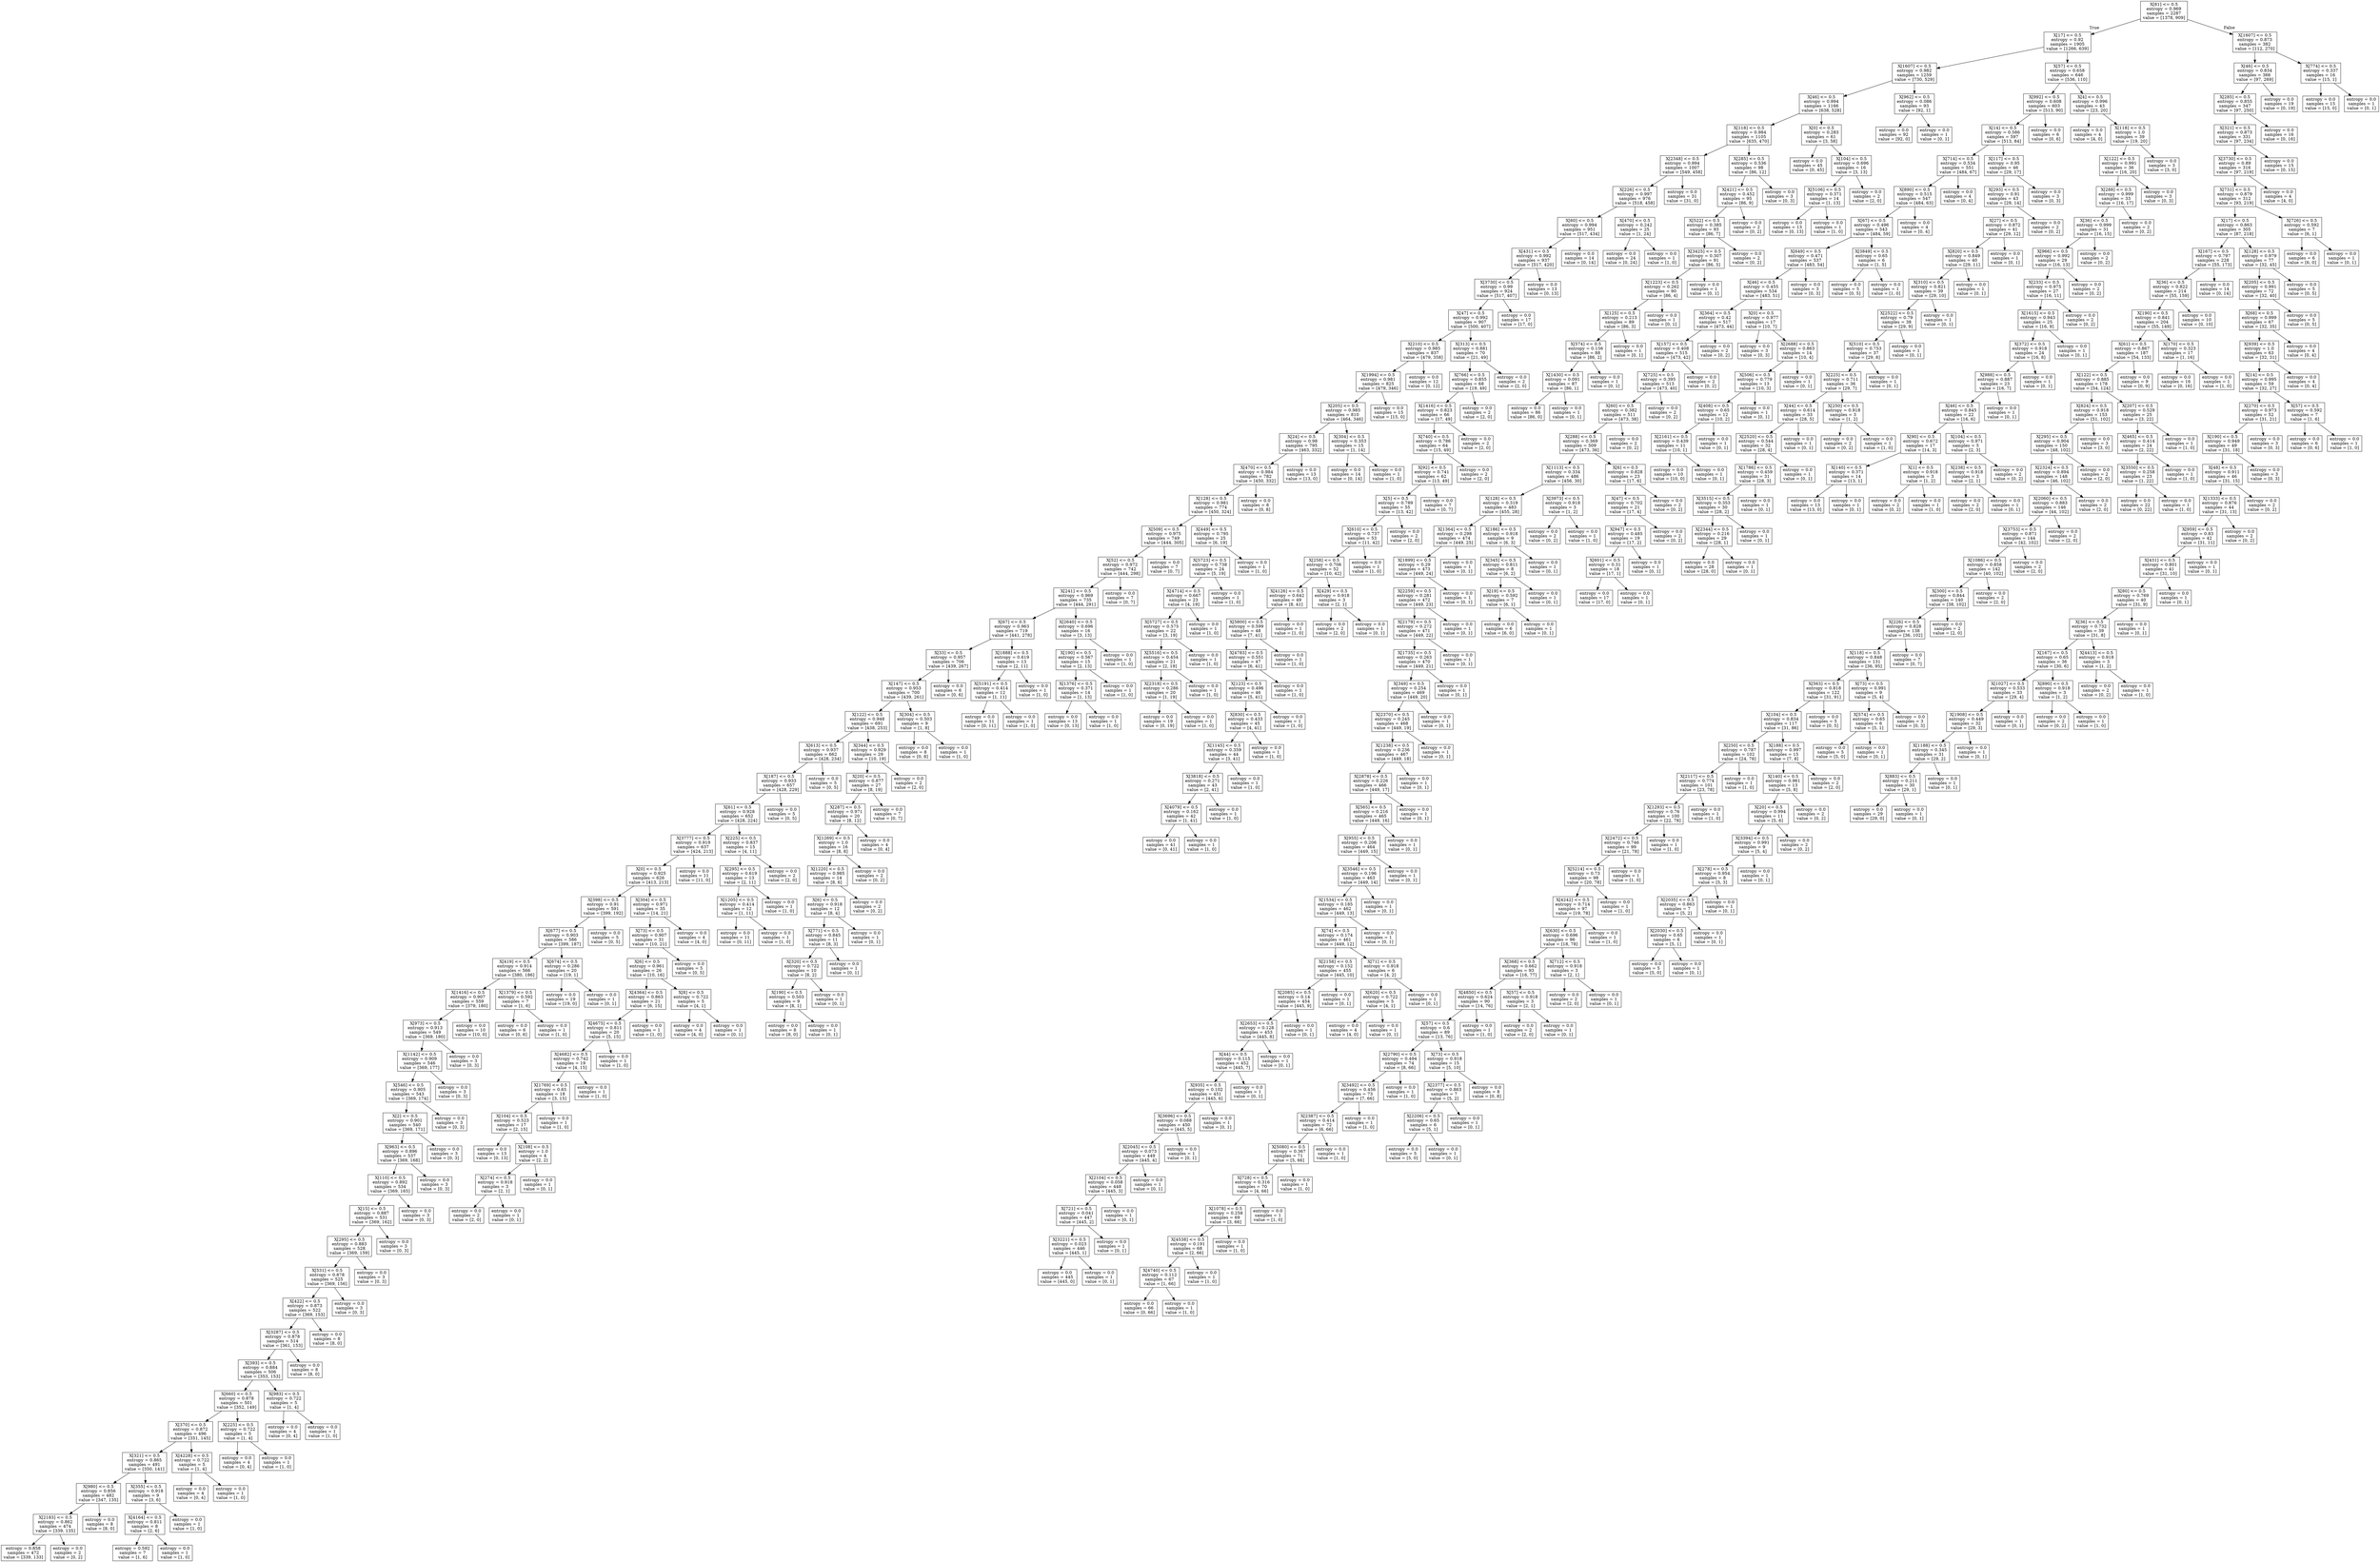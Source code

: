 digraph Tree {
node [shape=box] ;
0 [label="X[81] <= 0.5\nentropy = 0.969\nsamples = 2287\nvalue = [1378, 909]"] ;
1 [label="X[17] <= 0.5\nentropy = 0.92\nsamples = 1905\nvalue = [1266, 639]"] ;
0 -> 1 [labeldistance=2.5, labelangle=45, headlabel="True"] ;
2 [label="X[1607] <= 0.5\nentropy = 0.982\nsamples = 1259\nvalue = [730, 529]"] ;
1 -> 2 ;
3 [label="X[46] <= 0.5\nentropy = 0.994\nsamples = 1166\nvalue = [638, 528]"] ;
2 -> 3 ;
4 [label="X[118] <= 0.5\nentropy = 0.984\nsamples = 1105\nvalue = [635, 470]"] ;
3 -> 4 ;
5 [label="X[2348] <= 0.5\nentropy = 0.994\nsamples = 1007\nvalue = [549, 458]"] ;
4 -> 5 ;
6 [label="X[226] <= 0.5\nentropy = 0.997\nsamples = 976\nvalue = [518, 458]"] ;
5 -> 6 ;
7 [label="X[60] <= 0.5\nentropy = 0.994\nsamples = 951\nvalue = [517, 434]"] ;
6 -> 7 ;
8 [label="X[431] <= 0.5\nentropy = 0.992\nsamples = 937\nvalue = [517, 420]"] ;
7 -> 8 ;
9 [label="X[3730] <= 0.5\nentropy = 0.99\nsamples = 924\nvalue = [517, 407]"] ;
8 -> 9 ;
10 [label="X[47] <= 0.5\nentropy = 0.992\nsamples = 907\nvalue = [500, 407]"] ;
9 -> 10 ;
11 [label="X[210] <= 0.5\nentropy = 0.985\nsamples = 837\nvalue = [479, 358]"] ;
10 -> 11 ;
12 [label="X[1994] <= 0.5\nentropy = 0.981\nsamples = 825\nvalue = [479, 346]"] ;
11 -> 12 ;
13 [label="X[205] <= 0.5\nentropy = 0.985\nsamples = 810\nvalue = [464, 346]"] ;
12 -> 13 ;
14 [label="X[24] <= 0.5\nentropy = 0.98\nsamples = 795\nvalue = [463, 332]"] ;
13 -> 14 ;
15 [label="X[470] <= 0.5\nentropy = 0.984\nsamples = 782\nvalue = [450, 332]"] ;
14 -> 15 ;
16 [label="X[128] <= 0.5\nentropy = 0.981\nsamples = 774\nvalue = [450, 324]"] ;
15 -> 16 ;
17 [label="X[509] <= 0.5\nentropy = 0.975\nsamples = 749\nvalue = [444, 305]"] ;
16 -> 17 ;
18 [label="X[52] <= 0.5\nentropy = 0.972\nsamples = 742\nvalue = [444, 298]"] ;
17 -> 18 ;
19 [label="X[241] <= 0.5\nentropy = 0.969\nsamples = 735\nvalue = [444, 291]"] ;
18 -> 19 ;
20 [label="X[67] <= 0.5\nentropy = 0.963\nsamples = 719\nvalue = [441, 278]"] ;
19 -> 20 ;
21 [label="X[33] <= 0.5\nentropy = 0.957\nsamples = 706\nvalue = [439, 267]"] ;
20 -> 21 ;
22 [label="X[147] <= 0.5\nentropy = 0.953\nsamples = 700\nvalue = [439, 261]"] ;
21 -> 22 ;
23 [label="X[122] <= 0.5\nentropy = 0.948\nsamples = 691\nvalue = [438, 253]"] ;
22 -> 23 ;
24 [label="X[613] <= 0.5\nentropy = 0.937\nsamples = 662\nvalue = [428, 234]"] ;
23 -> 24 ;
25 [label="X[187] <= 0.5\nentropy = 0.933\nsamples = 657\nvalue = [428, 229]"] ;
24 -> 25 ;
26 [label="X[61] <= 0.5\nentropy = 0.928\nsamples = 652\nvalue = [428, 224]"] ;
25 -> 26 ;
27 [label="X[3777] <= 0.5\nentropy = 0.919\nsamples = 637\nvalue = [424, 213]"] ;
26 -> 27 ;
28 [label="X[0] <= 0.5\nentropy = 0.925\nsamples = 626\nvalue = [413, 213]"] ;
27 -> 28 ;
29 [label="X[398] <= 0.5\nentropy = 0.91\nsamples = 591\nvalue = [399, 192]"] ;
28 -> 29 ;
30 [label="X[677] <= 0.5\nentropy = 0.903\nsamples = 586\nvalue = [399, 187]"] ;
29 -> 30 ;
31 [label="X[419] <= 0.5\nentropy = 0.914\nsamples = 566\nvalue = [380, 186]"] ;
30 -> 31 ;
32 [label="X[1416] <= 0.5\nentropy = 0.907\nsamples = 559\nvalue = [379, 180]"] ;
31 -> 32 ;
33 [label="X[973] <= 0.5\nentropy = 0.913\nsamples = 549\nvalue = [369, 180]"] ;
32 -> 33 ;
34 [label="X[1142] <= 0.5\nentropy = 0.909\nsamples = 546\nvalue = [369, 177]"] ;
33 -> 34 ;
35 [label="X[546] <= 0.5\nentropy = 0.905\nsamples = 543\nvalue = [369, 174]"] ;
34 -> 35 ;
36 [label="X[2] <= 0.5\nentropy = 0.901\nsamples = 540\nvalue = [369, 171]"] ;
35 -> 36 ;
37 [label="X[963] <= 0.5\nentropy = 0.896\nsamples = 537\nvalue = [369, 168]"] ;
36 -> 37 ;
38 [label="X[110] <= 0.5\nentropy = 0.892\nsamples = 534\nvalue = [369, 165]"] ;
37 -> 38 ;
39 [label="X[15] <= 0.5\nentropy = 0.887\nsamples = 531\nvalue = [369, 162]"] ;
38 -> 39 ;
40 [label="X[295] <= 0.5\nentropy = 0.883\nsamples = 528\nvalue = [369, 159]"] ;
39 -> 40 ;
41 [label="X[531] <= 0.5\nentropy = 0.878\nsamples = 525\nvalue = [369, 156]"] ;
40 -> 41 ;
42 [label="X[422] <= 0.5\nentropy = 0.873\nsamples = 522\nvalue = [369, 153]"] ;
41 -> 42 ;
43 [label="X[3287] <= 0.5\nentropy = 0.878\nsamples = 514\nvalue = [361, 153]"] ;
42 -> 43 ;
44 [label="X[393] <= 0.5\nentropy = 0.884\nsamples = 506\nvalue = [353, 153]"] ;
43 -> 44 ;
45 [label="X[660] <= 0.5\nentropy = 0.878\nsamples = 501\nvalue = [352, 149]"] ;
44 -> 45 ;
46 [label="X[370] <= 0.5\nentropy = 0.872\nsamples = 496\nvalue = [351, 145]"] ;
45 -> 46 ;
47 [label="X[321] <= 0.5\nentropy = 0.865\nsamples = 491\nvalue = [350, 141]"] ;
46 -> 47 ;
48 [label="X[980] <= 0.5\nentropy = 0.856\nsamples = 482\nvalue = [347, 135]"] ;
47 -> 48 ;
49 [label="X[2183] <= 0.5\nentropy = 0.862\nsamples = 474\nvalue = [339, 135]"] ;
48 -> 49 ;
50 [label="entropy = 0.858\nsamples = 472\nvalue = [339, 133]"] ;
49 -> 50 ;
51 [label="entropy = 0.0\nsamples = 2\nvalue = [0, 2]"] ;
49 -> 51 ;
52 [label="entropy = 0.0\nsamples = 8\nvalue = [8, 0]"] ;
48 -> 52 ;
53 [label="X[355] <= 0.5\nentropy = 0.918\nsamples = 9\nvalue = [3, 6]"] ;
47 -> 53 ;
54 [label="X[4164] <= 0.5\nentropy = 0.811\nsamples = 8\nvalue = [2, 6]"] ;
53 -> 54 ;
55 [label="entropy = 0.592\nsamples = 7\nvalue = [1, 6]"] ;
54 -> 55 ;
56 [label="entropy = 0.0\nsamples = 1\nvalue = [1, 0]"] ;
54 -> 56 ;
57 [label="entropy = 0.0\nsamples = 1\nvalue = [1, 0]"] ;
53 -> 57 ;
58 [label="X[4228] <= 0.5\nentropy = 0.722\nsamples = 5\nvalue = [1, 4]"] ;
46 -> 58 ;
59 [label="entropy = 0.0\nsamples = 4\nvalue = [0, 4]"] ;
58 -> 59 ;
60 [label="entropy = 0.0\nsamples = 1\nvalue = [1, 0]"] ;
58 -> 60 ;
61 [label="X[225] <= 0.5\nentropy = 0.722\nsamples = 5\nvalue = [1, 4]"] ;
45 -> 61 ;
62 [label="entropy = 0.0\nsamples = 4\nvalue = [0, 4]"] ;
61 -> 62 ;
63 [label="entropy = 0.0\nsamples = 1\nvalue = [1, 0]"] ;
61 -> 63 ;
64 [label="X[983] <= 0.5\nentropy = 0.722\nsamples = 5\nvalue = [1, 4]"] ;
44 -> 64 ;
65 [label="entropy = 0.0\nsamples = 4\nvalue = [0, 4]"] ;
64 -> 65 ;
66 [label="entropy = 0.0\nsamples = 1\nvalue = [1, 0]"] ;
64 -> 66 ;
67 [label="entropy = 0.0\nsamples = 8\nvalue = [8, 0]"] ;
43 -> 67 ;
68 [label="entropy = 0.0\nsamples = 8\nvalue = [8, 0]"] ;
42 -> 68 ;
69 [label="entropy = 0.0\nsamples = 3\nvalue = [0, 3]"] ;
41 -> 69 ;
70 [label="entropy = 0.0\nsamples = 3\nvalue = [0, 3]"] ;
40 -> 70 ;
71 [label="entropy = 0.0\nsamples = 3\nvalue = [0, 3]"] ;
39 -> 71 ;
72 [label="entropy = 0.0\nsamples = 3\nvalue = [0, 3]"] ;
38 -> 72 ;
73 [label="entropy = 0.0\nsamples = 3\nvalue = [0, 3]"] ;
37 -> 73 ;
74 [label="entropy = 0.0\nsamples = 3\nvalue = [0, 3]"] ;
36 -> 74 ;
75 [label="entropy = 0.0\nsamples = 3\nvalue = [0, 3]"] ;
35 -> 75 ;
76 [label="entropy = 0.0\nsamples = 3\nvalue = [0, 3]"] ;
34 -> 76 ;
77 [label="entropy = 0.0\nsamples = 3\nvalue = [0, 3]"] ;
33 -> 77 ;
78 [label="entropy = 0.0\nsamples = 10\nvalue = [10, 0]"] ;
32 -> 78 ;
79 [label="X[1379] <= 0.5\nentropy = 0.592\nsamples = 7\nvalue = [1, 6]"] ;
31 -> 79 ;
80 [label="entropy = 0.0\nsamples = 6\nvalue = [0, 6]"] ;
79 -> 80 ;
81 [label="entropy = 0.0\nsamples = 1\nvalue = [1, 0]"] ;
79 -> 81 ;
82 [label="X[674] <= 0.5\nentropy = 0.286\nsamples = 20\nvalue = [19, 1]"] ;
30 -> 82 ;
83 [label="entropy = 0.0\nsamples = 19\nvalue = [19, 0]"] ;
82 -> 83 ;
84 [label="entropy = 0.0\nsamples = 1\nvalue = [0, 1]"] ;
82 -> 84 ;
85 [label="entropy = 0.0\nsamples = 5\nvalue = [0, 5]"] ;
29 -> 85 ;
86 [label="X[304] <= 0.5\nentropy = 0.971\nsamples = 35\nvalue = [14, 21]"] ;
28 -> 86 ;
87 [label="X[73] <= 0.5\nentropy = 0.907\nsamples = 31\nvalue = [10, 21]"] ;
86 -> 87 ;
88 [label="X[6] <= 0.5\nentropy = 0.961\nsamples = 26\nvalue = [10, 16]"] ;
87 -> 88 ;
89 [label="X[4364] <= 0.5\nentropy = 0.863\nsamples = 21\nvalue = [6, 15]"] ;
88 -> 89 ;
90 [label="X[4675] <= 0.5\nentropy = 0.811\nsamples = 20\nvalue = [5, 15]"] ;
89 -> 90 ;
91 [label="X[4682] <= 0.5\nentropy = 0.742\nsamples = 19\nvalue = [4, 15]"] ;
90 -> 91 ;
92 [label="X[1769] <= 0.5\nentropy = 0.65\nsamples = 18\nvalue = [3, 15]"] ;
91 -> 92 ;
93 [label="X[104] <= 0.5\nentropy = 0.523\nsamples = 17\nvalue = [2, 15]"] ;
92 -> 93 ;
94 [label="entropy = 0.0\nsamples = 13\nvalue = [0, 13]"] ;
93 -> 94 ;
95 [label="X[108] <= 0.5\nentropy = 1.0\nsamples = 4\nvalue = [2, 2]"] ;
93 -> 95 ;
96 [label="X[274] <= 0.5\nentropy = 0.918\nsamples = 3\nvalue = [2, 1]"] ;
95 -> 96 ;
97 [label="entropy = 0.0\nsamples = 2\nvalue = [2, 0]"] ;
96 -> 97 ;
98 [label="entropy = 0.0\nsamples = 1\nvalue = [0, 1]"] ;
96 -> 98 ;
99 [label="entropy = 0.0\nsamples = 1\nvalue = [0, 1]"] ;
95 -> 99 ;
100 [label="entropy = 0.0\nsamples = 1\nvalue = [1, 0]"] ;
92 -> 100 ;
101 [label="entropy = 0.0\nsamples = 1\nvalue = [1, 0]"] ;
91 -> 101 ;
102 [label="entropy = 0.0\nsamples = 1\nvalue = [1, 0]"] ;
90 -> 102 ;
103 [label="entropy = 0.0\nsamples = 1\nvalue = [1, 0]"] ;
89 -> 103 ;
104 [label="X[8] <= 0.5\nentropy = 0.722\nsamples = 5\nvalue = [4, 1]"] ;
88 -> 104 ;
105 [label="entropy = 0.0\nsamples = 4\nvalue = [4, 0]"] ;
104 -> 105 ;
106 [label="entropy = 0.0\nsamples = 1\nvalue = [0, 1]"] ;
104 -> 106 ;
107 [label="entropy = 0.0\nsamples = 5\nvalue = [0, 5]"] ;
87 -> 107 ;
108 [label="entropy = 0.0\nsamples = 4\nvalue = [4, 0]"] ;
86 -> 108 ;
109 [label="entropy = 0.0\nsamples = 11\nvalue = [11, 0]"] ;
27 -> 109 ;
110 [label="X[225] <= 0.5\nentropy = 0.837\nsamples = 15\nvalue = [4, 11]"] ;
26 -> 110 ;
111 [label="X[295] <= 0.5\nentropy = 0.619\nsamples = 13\nvalue = [2, 11]"] ;
110 -> 111 ;
112 [label="X[1205] <= 0.5\nentropy = 0.414\nsamples = 12\nvalue = [1, 11]"] ;
111 -> 112 ;
113 [label="entropy = 0.0\nsamples = 11\nvalue = [0, 11]"] ;
112 -> 113 ;
114 [label="entropy = 0.0\nsamples = 1\nvalue = [1, 0]"] ;
112 -> 114 ;
115 [label="entropy = 0.0\nsamples = 1\nvalue = [1, 0]"] ;
111 -> 115 ;
116 [label="entropy = 0.0\nsamples = 2\nvalue = [2, 0]"] ;
110 -> 116 ;
117 [label="entropy = 0.0\nsamples = 5\nvalue = [0, 5]"] ;
25 -> 117 ;
118 [label="entropy = 0.0\nsamples = 5\nvalue = [0, 5]"] ;
24 -> 118 ;
119 [label="X[344] <= 0.5\nentropy = 0.929\nsamples = 29\nvalue = [10, 19]"] ;
23 -> 119 ;
120 [label="X[20] <= 0.5\nentropy = 0.877\nsamples = 27\nvalue = [8, 19]"] ;
119 -> 120 ;
121 [label="X[287] <= 0.5\nentropy = 0.971\nsamples = 20\nvalue = [8, 12]"] ;
120 -> 121 ;
122 [label="X[1269] <= 0.5\nentropy = 1.0\nsamples = 16\nvalue = [8, 8]"] ;
121 -> 122 ;
123 [label="X[1220] <= 0.5\nentropy = 0.985\nsamples = 14\nvalue = [8, 6]"] ;
122 -> 123 ;
124 [label="X[6] <= 0.5\nentropy = 0.918\nsamples = 12\nvalue = [8, 4]"] ;
123 -> 124 ;
125 [label="X[771] <= 0.5\nentropy = 0.845\nsamples = 11\nvalue = [8, 3]"] ;
124 -> 125 ;
126 [label="X[320] <= 0.5\nentropy = 0.722\nsamples = 10\nvalue = [8, 2]"] ;
125 -> 126 ;
127 [label="X[190] <= 0.5\nentropy = 0.503\nsamples = 9\nvalue = [8, 1]"] ;
126 -> 127 ;
128 [label="entropy = 0.0\nsamples = 8\nvalue = [8, 0]"] ;
127 -> 128 ;
129 [label="entropy = 0.0\nsamples = 1\nvalue = [0, 1]"] ;
127 -> 129 ;
130 [label="entropy = 0.0\nsamples = 1\nvalue = [0, 1]"] ;
126 -> 130 ;
131 [label="entropy = 0.0\nsamples = 1\nvalue = [0, 1]"] ;
125 -> 131 ;
132 [label="entropy = 0.0\nsamples = 1\nvalue = [0, 1]"] ;
124 -> 132 ;
133 [label="entropy = 0.0\nsamples = 2\nvalue = [0, 2]"] ;
123 -> 133 ;
134 [label="entropy = 0.0\nsamples = 2\nvalue = [0, 2]"] ;
122 -> 134 ;
135 [label="entropy = 0.0\nsamples = 4\nvalue = [0, 4]"] ;
121 -> 135 ;
136 [label="entropy = 0.0\nsamples = 7\nvalue = [0, 7]"] ;
120 -> 136 ;
137 [label="entropy = 0.0\nsamples = 2\nvalue = [2, 0]"] ;
119 -> 137 ;
138 [label="X[304] <= 0.5\nentropy = 0.503\nsamples = 9\nvalue = [1, 8]"] ;
22 -> 138 ;
139 [label="entropy = 0.0\nsamples = 8\nvalue = [0, 8]"] ;
138 -> 139 ;
140 [label="entropy = 0.0\nsamples = 1\nvalue = [1, 0]"] ;
138 -> 140 ;
141 [label="entropy = 0.0\nsamples = 6\nvalue = [0, 6]"] ;
21 -> 141 ;
142 [label="X[1888] <= 0.5\nentropy = 0.619\nsamples = 13\nvalue = [2, 11]"] ;
20 -> 142 ;
143 [label="X[5191] <= 0.5\nentropy = 0.414\nsamples = 12\nvalue = [1, 11]"] ;
142 -> 143 ;
144 [label="entropy = 0.0\nsamples = 11\nvalue = [0, 11]"] ;
143 -> 144 ;
145 [label="entropy = 0.0\nsamples = 1\nvalue = [1, 0]"] ;
143 -> 145 ;
146 [label="entropy = 0.0\nsamples = 1\nvalue = [1, 0]"] ;
142 -> 146 ;
147 [label="X[2640] <= 0.5\nentropy = 0.696\nsamples = 16\nvalue = [3, 13]"] ;
19 -> 147 ;
148 [label="X[190] <= 0.5\nentropy = 0.567\nsamples = 15\nvalue = [2, 13]"] ;
147 -> 148 ;
149 [label="X[1376] <= 0.5\nentropy = 0.371\nsamples = 14\nvalue = [1, 13]"] ;
148 -> 149 ;
150 [label="entropy = 0.0\nsamples = 13\nvalue = [0, 13]"] ;
149 -> 150 ;
151 [label="entropy = 0.0\nsamples = 1\nvalue = [1, 0]"] ;
149 -> 151 ;
152 [label="entropy = 0.0\nsamples = 1\nvalue = [1, 0]"] ;
148 -> 152 ;
153 [label="entropy = 0.0\nsamples = 1\nvalue = [1, 0]"] ;
147 -> 153 ;
154 [label="entropy = 0.0\nsamples = 7\nvalue = [0, 7]"] ;
18 -> 154 ;
155 [label="entropy = 0.0\nsamples = 7\nvalue = [0, 7]"] ;
17 -> 155 ;
156 [label="X[449] <= 0.5\nentropy = 0.795\nsamples = 25\nvalue = [6, 19]"] ;
16 -> 156 ;
157 [label="X[5723] <= 0.5\nentropy = 0.738\nsamples = 24\nvalue = [5, 19]"] ;
156 -> 157 ;
158 [label="X[4714] <= 0.5\nentropy = 0.667\nsamples = 23\nvalue = [4, 19]"] ;
157 -> 158 ;
159 [label="X[5727] <= 0.5\nentropy = 0.575\nsamples = 22\nvalue = [3, 19]"] ;
158 -> 159 ;
160 [label="X[5516] <= 0.5\nentropy = 0.454\nsamples = 21\nvalue = [2, 19]"] ;
159 -> 160 ;
161 [label="X[2318] <= 0.5\nentropy = 0.286\nsamples = 20\nvalue = [1, 19]"] ;
160 -> 161 ;
162 [label="entropy = 0.0\nsamples = 19\nvalue = [0, 19]"] ;
161 -> 162 ;
163 [label="entropy = 0.0\nsamples = 1\nvalue = [1, 0]"] ;
161 -> 163 ;
164 [label="entropy = 0.0\nsamples = 1\nvalue = [1, 0]"] ;
160 -> 164 ;
165 [label="entropy = 0.0\nsamples = 1\nvalue = [1, 0]"] ;
159 -> 165 ;
166 [label="entropy = 0.0\nsamples = 1\nvalue = [1, 0]"] ;
158 -> 166 ;
167 [label="entropy = 0.0\nsamples = 1\nvalue = [1, 0]"] ;
157 -> 167 ;
168 [label="entropy = 0.0\nsamples = 1\nvalue = [1, 0]"] ;
156 -> 168 ;
169 [label="entropy = 0.0\nsamples = 8\nvalue = [0, 8]"] ;
15 -> 169 ;
170 [label="entropy = 0.0\nsamples = 13\nvalue = [13, 0]"] ;
14 -> 170 ;
171 [label="X[304] <= 0.5\nentropy = 0.353\nsamples = 15\nvalue = [1, 14]"] ;
13 -> 171 ;
172 [label="entropy = 0.0\nsamples = 14\nvalue = [0, 14]"] ;
171 -> 172 ;
173 [label="entropy = 0.0\nsamples = 1\nvalue = [1, 0]"] ;
171 -> 173 ;
174 [label="entropy = 0.0\nsamples = 15\nvalue = [15, 0]"] ;
12 -> 174 ;
175 [label="entropy = 0.0\nsamples = 12\nvalue = [0, 12]"] ;
11 -> 175 ;
176 [label="X[313] <= 0.5\nentropy = 0.881\nsamples = 70\nvalue = [21, 49]"] ;
10 -> 176 ;
177 [label="X[766] <= 0.5\nentropy = 0.855\nsamples = 68\nvalue = [19, 49]"] ;
176 -> 177 ;
178 [label="X[1416] <= 0.5\nentropy = 0.823\nsamples = 66\nvalue = [17, 49]"] ;
177 -> 178 ;
179 [label="X[740] <= 0.5\nentropy = 0.786\nsamples = 64\nvalue = [15, 49]"] ;
178 -> 179 ;
180 [label="X[92] <= 0.5\nentropy = 0.741\nsamples = 62\nvalue = [13, 49]"] ;
179 -> 180 ;
181 [label="X[5] <= 0.5\nentropy = 0.789\nsamples = 55\nvalue = [13, 42]"] ;
180 -> 181 ;
182 [label="X[610] <= 0.5\nentropy = 0.737\nsamples = 53\nvalue = [11, 42]"] ;
181 -> 182 ;
183 [label="X[258] <= 0.5\nentropy = 0.706\nsamples = 52\nvalue = [10, 42]"] ;
182 -> 183 ;
184 [label="X[4126] <= 0.5\nentropy = 0.642\nsamples = 49\nvalue = [8, 41]"] ;
183 -> 184 ;
185 [label="X[5800] <= 0.5\nentropy = 0.599\nsamples = 48\nvalue = [7, 41]"] ;
184 -> 185 ;
186 [label="X[4783] <= 0.5\nentropy = 0.551\nsamples = 47\nvalue = [6, 41]"] ;
185 -> 186 ;
187 [label="X[123] <= 0.5\nentropy = 0.496\nsamples = 46\nvalue = [5, 41]"] ;
186 -> 187 ;
188 [label="X[830] <= 0.5\nentropy = 0.433\nsamples = 45\nvalue = [4, 41]"] ;
187 -> 188 ;
189 [label="X[1145] <= 0.5\nentropy = 0.359\nsamples = 44\nvalue = [3, 41]"] ;
188 -> 189 ;
190 [label="X[3818] <= 0.5\nentropy = 0.271\nsamples = 43\nvalue = [2, 41]"] ;
189 -> 190 ;
191 [label="X[4079] <= 0.5\nentropy = 0.162\nsamples = 42\nvalue = [1, 41]"] ;
190 -> 191 ;
192 [label="entropy = 0.0\nsamples = 41\nvalue = [0, 41]"] ;
191 -> 192 ;
193 [label="entropy = 0.0\nsamples = 1\nvalue = [1, 0]"] ;
191 -> 193 ;
194 [label="entropy = 0.0\nsamples = 1\nvalue = [1, 0]"] ;
190 -> 194 ;
195 [label="entropy = 0.0\nsamples = 1\nvalue = [1, 0]"] ;
189 -> 195 ;
196 [label="entropy = 0.0\nsamples = 1\nvalue = [1, 0]"] ;
188 -> 196 ;
197 [label="entropy = 0.0\nsamples = 1\nvalue = [1, 0]"] ;
187 -> 197 ;
198 [label="entropy = 0.0\nsamples = 1\nvalue = [1, 0]"] ;
186 -> 198 ;
199 [label="entropy = 0.0\nsamples = 1\nvalue = [1, 0]"] ;
185 -> 199 ;
200 [label="entropy = 0.0\nsamples = 1\nvalue = [1, 0]"] ;
184 -> 200 ;
201 [label="X[429] <= 0.5\nentropy = 0.918\nsamples = 3\nvalue = [2, 1]"] ;
183 -> 201 ;
202 [label="entropy = 0.0\nsamples = 2\nvalue = [2, 0]"] ;
201 -> 202 ;
203 [label="entropy = 0.0\nsamples = 1\nvalue = [0, 1]"] ;
201 -> 203 ;
204 [label="entropy = 0.0\nsamples = 1\nvalue = [1, 0]"] ;
182 -> 204 ;
205 [label="entropy = 0.0\nsamples = 2\nvalue = [2, 0]"] ;
181 -> 205 ;
206 [label="entropy = 0.0\nsamples = 7\nvalue = [0, 7]"] ;
180 -> 206 ;
207 [label="entropy = 0.0\nsamples = 2\nvalue = [2, 0]"] ;
179 -> 207 ;
208 [label="entropy = 0.0\nsamples = 2\nvalue = [2, 0]"] ;
178 -> 208 ;
209 [label="entropy = 0.0\nsamples = 2\nvalue = [2, 0]"] ;
177 -> 209 ;
210 [label="entropy = 0.0\nsamples = 2\nvalue = [2, 0]"] ;
176 -> 210 ;
211 [label="entropy = 0.0\nsamples = 17\nvalue = [17, 0]"] ;
9 -> 211 ;
212 [label="entropy = 0.0\nsamples = 13\nvalue = [0, 13]"] ;
8 -> 212 ;
213 [label="entropy = 0.0\nsamples = 14\nvalue = [0, 14]"] ;
7 -> 213 ;
214 [label="X[470] <= 0.5\nentropy = 0.242\nsamples = 25\nvalue = [1, 24]"] ;
6 -> 214 ;
215 [label="entropy = 0.0\nsamples = 24\nvalue = [0, 24]"] ;
214 -> 215 ;
216 [label="entropy = 0.0\nsamples = 1\nvalue = [1, 0]"] ;
214 -> 216 ;
217 [label="entropy = 0.0\nsamples = 31\nvalue = [31, 0]"] ;
5 -> 217 ;
218 [label="X[285] <= 0.5\nentropy = 0.536\nsamples = 98\nvalue = [86, 12]"] ;
4 -> 218 ;
219 [label="X[421] <= 0.5\nentropy = 0.452\nsamples = 95\nvalue = [86, 9]"] ;
218 -> 219 ;
220 [label="X[522] <= 0.5\nentropy = 0.385\nsamples = 93\nvalue = [86, 7]"] ;
219 -> 220 ;
221 [label="X[3425] <= 0.5\nentropy = 0.307\nsamples = 91\nvalue = [86, 5]"] ;
220 -> 221 ;
222 [label="X[1223] <= 0.5\nentropy = 0.262\nsamples = 90\nvalue = [86, 4]"] ;
221 -> 222 ;
223 [label="X[125] <= 0.5\nentropy = 0.213\nsamples = 89\nvalue = [86, 3]"] ;
222 -> 223 ;
224 [label="X[574] <= 0.5\nentropy = 0.156\nsamples = 88\nvalue = [86, 2]"] ;
223 -> 224 ;
225 [label="X[1430] <= 0.5\nentropy = 0.091\nsamples = 87\nvalue = [86, 1]"] ;
224 -> 225 ;
226 [label="entropy = 0.0\nsamples = 86\nvalue = [86, 0]"] ;
225 -> 226 ;
227 [label="entropy = 0.0\nsamples = 1\nvalue = [0, 1]"] ;
225 -> 227 ;
228 [label="entropy = 0.0\nsamples = 1\nvalue = [0, 1]"] ;
224 -> 228 ;
229 [label="entropy = 0.0\nsamples = 1\nvalue = [0, 1]"] ;
223 -> 229 ;
230 [label="entropy = 0.0\nsamples = 1\nvalue = [0, 1]"] ;
222 -> 230 ;
231 [label="entropy = 0.0\nsamples = 1\nvalue = [0, 1]"] ;
221 -> 231 ;
232 [label="entropy = 0.0\nsamples = 2\nvalue = [0, 2]"] ;
220 -> 232 ;
233 [label="entropy = 0.0\nsamples = 2\nvalue = [0, 2]"] ;
219 -> 233 ;
234 [label="entropy = 0.0\nsamples = 3\nvalue = [0, 3]"] ;
218 -> 234 ;
235 [label="X[0] <= 0.5\nentropy = 0.283\nsamples = 61\nvalue = [3, 58]"] ;
3 -> 235 ;
236 [label="entropy = 0.0\nsamples = 45\nvalue = [0, 45]"] ;
235 -> 236 ;
237 [label="X[104] <= 0.5\nentropy = 0.696\nsamples = 16\nvalue = [3, 13]"] ;
235 -> 237 ;
238 [label="X[5106] <= 0.5\nentropy = 0.371\nsamples = 14\nvalue = [1, 13]"] ;
237 -> 238 ;
239 [label="entropy = 0.0\nsamples = 13\nvalue = [0, 13]"] ;
238 -> 239 ;
240 [label="entropy = 0.0\nsamples = 1\nvalue = [1, 0]"] ;
238 -> 240 ;
241 [label="entropy = 0.0\nsamples = 2\nvalue = [2, 0]"] ;
237 -> 241 ;
242 [label="X[962] <= 0.5\nentropy = 0.086\nsamples = 93\nvalue = [92, 1]"] ;
2 -> 242 ;
243 [label="entropy = 0.0\nsamples = 92\nvalue = [92, 0]"] ;
242 -> 243 ;
244 [label="entropy = 0.0\nsamples = 1\nvalue = [0, 1]"] ;
242 -> 244 ;
245 [label="X[57] <= 0.5\nentropy = 0.658\nsamples = 646\nvalue = [536, 110]"] ;
1 -> 245 ;
246 [label="X[992] <= 0.5\nentropy = 0.608\nsamples = 603\nvalue = [513, 90]"] ;
245 -> 246 ;
247 [label="X[14] <= 0.5\nentropy = 0.586\nsamples = 597\nvalue = [513, 84]"] ;
246 -> 247 ;
248 [label="X[714] <= 0.5\nentropy = 0.534\nsamples = 551\nvalue = [484, 67]"] ;
247 -> 248 ;
249 [label="X[890] <= 0.5\nentropy = 0.515\nsamples = 547\nvalue = [484, 63]"] ;
248 -> 249 ;
250 [label="X[67] <= 0.5\nentropy = 0.496\nsamples = 543\nvalue = [484, 59]"] ;
249 -> 250 ;
251 [label="X[649] <= 0.5\nentropy = 0.471\nsamples = 537\nvalue = [483, 54]"] ;
250 -> 251 ;
252 [label="X[46] <= 0.5\nentropy = 0.455\nsamples = 534\nvalue = [483, 51]"] ;
251 -> 252 ;
253 [label="X[364] <= 0.5\nentropy = 0.42\nsamples = 517\nvalue = [473, 44]"] ;
252 -> 253 ;
254 [label="X[157] <= 0.5\nentropy = 0.408\nsamples = 515\nvalue = [473, 42]"] ;
253 -> 254 ;
255 [label="X[725] <= 0.5\nentropy = 0.395\nsamples = 513\nvalue = [473, 40]"] ;
254 -> 255 ;
256 [label="X[60] <= 0.5\nentropy = 0.382\nsamples = 511\nvalue = [473, 38]"] ;
255 -> 256 ;
257 [label="X[288] <= 0.5\nentropy = 0.369\nsamples = 509\nvalue = [473, 36]"] ;
256 -> 257 ;
258 [label="X[1113] <= 0.5\nentropy = 0.334\nsamples = 486\nvalue = [456, 30]"] ;
257 -> 258 ;
259 [label="X[128] <= 0.5\nentropy = 0.319\nsamples = 483\nvalue = [455, 28]"] ;
258 -> 259 ;
260 [label="X[1364] <= 0.5\nentropy = 0.298\nsamples = 474\nvalue = [449, 25]"] ;
259 -> 260 ;
261 [label="X[1899] <= 0.5\nentropy = 0.29\nsamples = 473\nvalue = [449, 24]"] ;
260 -> 261 ;
262 [label="X[2259] <= 0.5\nentropy = 0.281\nsamples = 472\nvalue = [449, 23]"] ;
261 -> 262 ;
263 [label="X[2179] <= 0.5\nentropy = 0.272\nsamples = 471\nvalue = [449, 22]"] ;
262 -> 263 ;
264 [label="X[1735] <= 0.5\nentropy = 0.263\nsamples = 470\nvalue = [449, 21]"] ;
263 -> 264 ;
265 [label="X[349] <= 0.5\nentropy = 0.254\nsamples = 469\nvalue = [449, 20]"] ;
264 -> 265 ;
266 [label="X[2370] <= 0.5\nentropy = 0.245\nsamples = 468\nvalue = [449, 19]"] ;
265 -> 266 ;
267 [label="X[1238] <= 0.5\nentropy = 0.236\nsamples = 467\nvalue = [449, 18]"] ;
266 -> 267 ;
268 [label="X[2878] <= 0.5\nentropy = 0.226\nsamples = 466\nvalue = [449, 17]"] ;
267 -> 268 ;
269 [label="X[565] <= 0.5\nentropy = 0.216\nsamples = 465\nvalue = [449, 16]"] ;
268 -> 269 ;
270 [label="X[955] <= 0.5\nentropy = 0.206\nsamples = 464\nvalue = [449, 15]"] ;
269 -> 270 ;
271 [label="X[3546] <= 0.5\nentropy = 0.196\nsamples = 463\nvalue = [449, 14]"] ;
270 -> 271 ;
272 [label="X[1534] <= 0.5\nentropy = 0.185\nsamples = 462\nvalue = [449, 13]"] ;
271 -> 272 ;
273 [label="X[74] <= 0.5\nentropy = 0.174\nsamples = 461\nvalue = [449, 12]"] ;
272 -> 273 ;
274 [label="X[2158] <= 0.5\nentropy = 0.152\nsamples = 455\nvalue = [445, 10]"] ;
273 -> 274 ;
275 [label="X[2085] <= 0.5\nentropy = 0.14\nsamples = 454\nvalue = [445, 9]"] ;
274 -> 275 ;
276 [label="X[2653] <= 0.5\nentropy = 0.128\nsamples = 453\nvalue = [445, 8]"] ;
275 -> 276 ;
277 [label="X[44] <= 0.5\nentropy = 0.115\nsamples = 452\nvalue = [445, 7]"] ;
276 -> 277 ;
278 [label="X[935] <= 0.5\nentropy = 0.102\nsamples = 451\nvalue = [445, 6]"] ;
277 -> 278 ;
279 [label="X[3696] <= 0.5\nentropy = 0.088\nsamples = 450\nvalue = [445, 5]"] ;
278 -> 279 ;
280 [label="X[2045] <= 0.5\nentropy = 0.073\nsamples = 449\nvalue = [445, 4]"] ;
279 -> 280 ;
281 [label="X[2104] <= 0.5\nentropy = 0.058\nsamples = 448\nvalue = [445, 3]"] ;
280 -> 281 ;
282 [label="X[721] <= 0.5\nentropy = 0.041\nsamples = 447\nvalue = [445, 2]"] ;
281 -> 282 ;
283 [label="X[3221] <= 0.5\nentropy = 0.023\nsamples = 446\nvalue = [445, 1]"] ;
282 -> 283 ;
284 [label="entropy = 0.0\nsamples = 445\nvalue = [445, 0]"] ;
283 -> 284 ;
285 [label="entropy = 0.0\nsamples = 1\nvalue = [0, 1]"] ;
283 -> 285 ;
286 [label="entropy = 0.0\nsamples = 1\nvalue = [0, 1]"] ;
282 -> 286 ;
287 [label="entropy = 0.0\nsamples = 1\nvalue = [0, 1]"] ;
281 -> 287 ;
288 [label="entropy = 0.0\nsamples = 1\nvalue = [0, 1]"] ;
280 -> 288 ;
289 [label="entropy = 0.0\nsamples = 1\nvalue = [0, 1]"] ;
279 -> 289 ;
290 [label="entropy = 0.0\nsamples = 1\nvalue = [0, 1]"] ;
278 -> 290 ;
291 [label="entropy = 0.0\nsamples = 1\nvalue = [0, 1]"] ;
277 -> 291 ;
292 [label="entropy = 0.0\nsamples = 1\nvalue = [0, 1]"] ;
276 -> 292 ;
293 [label="entropy = 0.0\nsamples = 1\nvalue = [0, 1]"] ;
275 -> 293 ;
294 [label="entropy = 0.0\nsamples = 1\nvalue = [0, 1]"] ;
274 -> 294 ;
295 [label="X[71] <= 0.5\nentropy = 0.918\nsamples = 6\nvalue = [4, 2]"] ;
273 -> 295 ;
296 [label="X[620] <= 0.5\nentropy = 0.722\nsamples = 5\nvalue = [4, 1]"] ;
295 -> 296 ;
297 [label="entropy = 0.0\nsamples = 4\nvalue = [4, 0]"] ;
296 -> 297 ;
298 [label="entropy = 0.0\nsamples = 1\nvalue = [0, 1]"] ;
296 -> 298 ;
299 [label="entropy = 0.0\nsamples = 1\nvalue = [0, 1]"] ;
295 -> 299 ;
300 [label="entropy = 0.0\nsamples = 1\nvalue = [0, 1]"] ;
272 -> 300 ;
301 [label="entropy = 0.0\nsamples = 1\nvalue = [0, 1]"] ;
271 -> 301 ;
302 [label="entropy = 0.0\nsamples = 1\nvalue = [0, 1]"] ;
270 -> 302 ;
303 [label="entropy = 0.0\nsamples = 1\nvalue = [0, 1]"] ;
269 -> 303 ;
304 [label="entropy = 0.0\nsamples = 1\nvalue = [0, 1]"] ;
268 -> 304 ;
305 [label="entropy = 0.0\nsamples = 1\nvalue = [0, 1]"] ;
267 -> 305 ;
306 [label="entropy = 0.0\nsamples = 1\nvalue = [0, 1]"] ;
266 -> 306 ;
307 [label="entropy = 0.0\nsamples = 1\nvalue = [0, 1]"] ;
265 -> 307 ;
308 [label="entropy = 0.0\nsamples = 1\nvalue = [0, 1]"] ;
264 -> 308 ;
309 [label="entropy = 0.0\nsamples = 1\nvalue = [0, 1]"] ;
263 -> 309 ;
310 [label="entropy = 0.0\nsamples = 1\nvalue = [0, 1]"] ;
262 -> 310 ;
311 [label="entropy = 0.0\nsamples = 1\nvalue = [0, 1]"] ;
261 -> 311 ;
312 [label="entropy = 0.0\nsamples = 1\nvalue = [0, 1]"] ;
260 -> 312 ;
313 [label="X[186] <= 0.5\nentropy = 0.918\nsamples = 9\nvalue = [6, 3]"] ;
259 -> 313 ;
314 [label="X[345] <= 0.5\nentropy = 0.811\nsamples = 8\nvalue = [6, 2]"] ;
313 -> 314 ;
315 [label="X[19] <= 0.5\nentropy = 0.592\nsamples = 7\nvalue = [6, 1]"] ;
314 -> 315 ;
316 [label="entropy = 0.0\nsamples = 6\nvalue = [6, 0]"] ;
315 -> 316 ;
317 [label="entropy = 0.0\nsamples = 1\nvalue = [0, 1]"] ;
315 -> 317 ;
318 [label="entropy = 0.0\nsamples = 1\nvalue = [0, 1]"] ;
314 -> 318 ;
319 [label="entropy = 0.0\nsamples = 1\nvalue = [0, 1]"] ;
313 -> 319 ;
320 [label="X[3973] <= 0.5\nentropy = 0.918\nsamples = 3\nvalue = [1, 2]"] ;
258 -> 320 ;
321 [label="entropy = 0.0\nsamples = 2\nvalue = [0, 2]"] ;
320 -> 321 ;
322 [label="entropy = 0.0\nsamples = 1\nvalue = [1, 0]"] ;
320 -> 322 ;
323 [label="X[6] <= 0.5\nentropy = 0.828\nsamples = 23\nvalue = [17, 6]"] ;
257 -> 323 ;
324 [label="X[47] <= 0.5\nentropy = 0.702\nsamples = 21\nvalue = [17, 4]"] ;
323 -> 324 ;
325 [label="X[947] <= 0.5\nentropy = 0.485\nsamples = 19\nvalue = [17, 2]"] ;
324 -> 325 ;
326 [label="X[601] <= 0.5\nentropy = 0.31\nsamples = 18\nvalue = [17, 1]"] ;
325 -> 326 ;
327 [label="entropy = 0.0\nsamples = 17\nvalue = [17, 0]"] ;
326 -> 327 ;
328 [label="entropy = 0.0\nsamples = 1\nvalue = [0, 1]"] ;
326 -> 328 ;
329 [label="entropy = 0.0\nsamples = 1\nvalue = [0, 1]"] ;
325 -> 329 ;
330 [label="entropy = 0.0\nsamples = 2\nvalue = [0, 2]"] ;
324 -> 330 ;
331 [label="entropy = 0.0\nsamples = 2\nvalue = [0, 2]"] ;
323 -> 331 ;
332 [label="entropy = 0.0\nsamples = 2\nvalue = [0, 2]"] ;
256 -> 332 ;
333 [label="entropy = 0.0\nsamples = 2\nvalue = [0, 2]"] ;
255 -> 333 ;
334 [label="entropy = 0.0\nsamples = 2\nvalue = [0, 2]"] ;
254 -> 334 ;
335 [label="entropy = 0.0\nsamples = 2\nvalue = [0, 2]"] ;
253 -> 335 ;
336 [label="X[0] <= 0.5\nentropy = 0.977\nsamples = 17\nvalue = [10, 7]"] ;
252 -> 336 ;
337 [label="entropy = 0.0\nsamples = 3\nvalue = [0, 3]"] ;
336 -> 337 ;
338 [label="X[2688] <= 0.5\nentropy = 0.863\nsamples = 14\nvalue = [10, 4]"] ;
336 -> 338 ;
339 [label="X[506] <= 0.5\nentropy = 0.779\nsamples = 13\nvalue = [10, 3]"] ;
338 -> 339 ;
340 [label="X[408] <= 0.5\nentropy = 0.65\nsamples = 12\nvalue = [10, 2]"] ;
339 -> 340 ;
341 [label="X[2161] <= 0.5\nentropy = 0.439\nsamples = 11\nvalue = [10, 1]"] ;
340 -> 341 ;
342 [label="entropy = 0.0\nsamples = 10\nvalue = [10, 0]"] ;
341 -> 342 ;
343 [label="entropy = 0.0\nsamples = 1\nvalue = [0, 1]"] ;
341 -> 343 ;
344 [label="entropy = 0.0\nsamples = 1\nvalue = [0, 1]"] ;
340 -> 344 ;
345 [label="entropy = 0.0\nsamples = 1\nvalue = [0, 1]"] ;
339 -> 345 ;
346 [label="entropy = 0.0\nsamples = 1\nvalue = [0, 1]"] ;
338 -> 346 ;
347 [label="entropy = 0.0\nsamples = 3\nvalue = [0, 3]"] ;
251 -> 347 ;
348 [label="X[3849] <= 0.5\nentropy = 0.65\nsamples = 6\nvalue = [1, 5]"] ;
250 -> 348 ;
349 [label="entropy = 0.0\nsamples = 5\nvalue = [0, 5]"] ;
348 -> 349 ;
350 [label="entropy = 0.0\nsamples = 1\nvalue = [1, 0]"] ;
348 -> 350 ;
351 [label="entropy = 0.0\nsamples = 4\nvalue = [0, 4]"] ;
249 -> 351 ;
352 [label="entropy = 0.0\nsamples = 4\nvalue = [0, 4]"] ;
248 -> 352 ;
353 [label="X[117] <= 0.5\nentropy = 0.95\nsamples = 46\nvalue = [29, 17]"] ;
247 -> 353 ;
354 [label="X[293] <= 0.5\nentropy = 0.91\nsamples = 43\nvalue = [29, 14]"] ;
353 -> 354 ;
355 [label="X[27] <= 0.5\nentropy = 0.872\nsamples = 41\nvalue = [29, 12]"] ;
354 -> 355 ;
356 [label="X[820] <= 0.5\nentropy = 0.849\nsamples = 40\nvalue = [29, 11]"] ;
355 -> 356 ;
357 [label="X[310] <= 0.5\nentropy = 0.821\nsamples = 39\nvalue = [29, 10]"] ;
356 -> 357 ;
358 [label="X[2522] <= 0.5\nentropy = 0.79\nsamples = 38\nvalue = [29, 9]"] ;
357 -> 358 ;
359 [label="X[510] <= 0.5\nentropy = 0.753\nsamples = 37\nvalue = [29, 8]"] ;
358 -> 359 ;
360 [label="X[225] <= 0.5\nentropy = 0.711\nsamples = 36\nvalue = [29, 7]"] ;
359 -> 360 ;
361 [label="X[44] <= 0.5\nentropy = 0.614\nsamples = 33\nvalue = [28, 5]"] ;
360 -> 361 ;
362 [label="X[2520] <= 0.5\nentropy = 0.544\nsamples = 32\nvalue = [28, 4]"] ;
361 -> 362 ;
363 [label="X[1786] <= 0.5\nentropy = 0.459\nsamples = 31\nvalue = [28, 3]"] ;
362 -> 363 ;
364 [label="X[3515] <= 0.5\nentropy = 0.353\nsamples = 30\nvalue = [28, 2]"] ;
363 -> 364 ;
365 [label="X[2344] <= 0.5\nentropy = 0.216\nsamples = 29\nvalue = [28, 1]"] ;
364 -> 365 ;
366 [label="entropy = 0.0\nsamples = 28\nvalue = [28, 0]"] ;
365 -> 366 ;
367 [label="entropy = 0.0\nsamples = 1\nvalue = [0, 1]"] ;
365 -> 367 ;
368 [label="entropy = 0.0\nsamples = 1\nvalue = [0, 1]"] ;
364 -> 368 ;
369 [label="entropy = 0.0\nsamples = 1\nvalue = [0, 1]"] ;
363 -> 369 ;
370 [label="entropy = 0.0\nsamples = 1\nvalue = [0, 1]"] ;
362 -> 370 ;
371 [label="entropy = 0.0\nsamples = 1\nvalue = [0, 1]"] ;
361 -> 371 ;
372 [label="X[250] <= 0.5\nentropy = 0.918\nsamples = 3\nvalue = [1, 2]"] ;
360 -> 372 ;
373 [label="entropy = 0.0\nsamples = 2\nvalue = [0, 2]"] ;
372 -> 373 ;
374 [label="entropy = 0.0\nsamples = 1\nvalue = [1, 0]"] ;
372 -> 374 ;
375 [label="entropy = 0.0\nsamples = 1\nvalue = [0, 1]"] ;
359 -> 375 ;
376 [label="entropy = 0.0\nsamples = 1\nvalue = [0, 1]"] ;
358 -> 376 ;
377 [label="entropy = 0.0\nsamples = 1\nvalue = [0, 1]"] ;
357 -> 377 ;
378 [label="entropy = 0.0\nsamples = 1\nvalue = [0, 1]"] ;
356 -> 378 ;
379 [label="entropy = 0.0\nsamples = 1\nvalue = [0, 1]"] ;
355 -> 379 ;
380 [label="entropy = 0.0\nsamples = 2\nvalue = [0, 2]"] ;
354 -> 380 ;
381 [label="entropy = 0.0\nsamples = 3\nvalue = [0, 3]"] ;
353 -> 381 ;
382 [label="entropy = 0.0\nsamples = 6\nvalue = [0, 6]"] ;
246 -> 382 ;
383 [label="X[4] <= 0.5\nentropy = 0.996\nsamples = 43\nvalue = [23, 20]"] ;
245 -> 383 ;
384 [label="entropy = 0.0\nsamples = 4\nvalue = [4, 0]"] ;
383 -> 384 ;
385 [label="X[118] <= 0.5\nentropy = 1.0\nsamples = 39\nvalue = [19, 20]"] ;
383 -> 385 ;
386 [label="X[122] <= 0.5\nentropy = 0.991\nsamples = 36\nvalue = [16, 20]"] ;
385 -> 386 ;
387 [label="X[288] <= 0.5\nentropy = 0.999\nsamples = 33\nvalue = [16, 17]"] ;
386 -> 387 ;
388 [label="X[36] <= 0.5\nentropy = 0.999\nsamples = 31\nvalue = [16, 15]"] ;
387 -> 388 ;
389 [label="X[966] <= 0.5\nentropy = 0.992\nsamples = 29\nvalue = [16, 13]"] ;
388 -> 389 ;
390 [label="X[233] <= 0.5\nentropy = 0.975\nsamples = 27\nvalue = [16, 11]"] ;
389 -> 390 ;
391 [label="X[1615] <= 0.5\nentropy = 0.943\nsamples = 25\nvalue = [16, 9]"] ;
390 -> 391 ;
392 [label="X[372] <= 0.5\nentropy = 0.918\nsamples = 24\nvalue = [16, 8]"] ;
391 -> 392 ;
393 [label="X[988] <= 0.5\nentropy = 0.887\nsamples = 23\nvalue = [16, 7]"] ;
392 -> 393 ;
394 [label="X[46] <= 0.5\nentropy = 0.845\nsamples = 22\nvalue = [16, 6]"] ;
393 -> 394 ;
395 [label="X[90] <= 0.5\nentropy = 0.672\nsamples = 17\nvalue = [14, 3]"] ;
394 -> 395 ;
396 [label="X[140] <= 0.5\nentropy = 0.371\nsamples = 14\nvalue = [13, 1]"] ;
395 -> 396 ;
397 [label="entropy = 0.0\nsamples = 13\nvalue = [13, 0]"] ;
396 -> 397 ;
398 [label="entropy = 0.0\nsamples = 1\nvalue = [0, 1]"] ;
396 -> 398 ;
399 [label="X[1] <= 0.5\nentropy = 0.918\nsamples = 3\nvalue = [1, 2]"] ;
395 -> 399 ;
400 [label="entropy = 0.0\nsamples = 2\nvalue = [0, 2]"] ;
399 -> 400 ;
401 [label="entropy = 0.0\nsamples = 1\nvalue = [1, 0]"] ;
399 -> 401 ;
402 [label="X[104] <= 0.5\nentropy = 0.971\nsamples = 5\nvalue = [2, 3]"] ;
394 -> 402 ;
403 [label="X[238] <= 0.5\nentropy = 0.918\nsamples = 3\nvalue = [2, 1]"] ;
402 -> 403 ;
404 [label="entropy = 0.0\nsamples = 2\nvalue = [2, 0]"] ;
403 -> 404 ;
405 [label="entropy = 0.0\nsamples = 1\nvalue = [0, 1]"] ;
403 -> 405 ;
406 [label="entropy = 0.0\nsamples = 2\nvalue = [0, 2]"] ;
402 -> 406 ;
407 [label="entropy = 0.0\nsamples = 1\nvalue = [0, 1]"] ;
393 -> 407 ;
408 [label="entropy = 0.0\nsamples = 1\nvalue = [0, 1]"] ;
392 -> 408 ;
409 [label="entropy = 0.0\nsamples = 1\nvalue = [0, 1]"] ;
391 -> 409 ;
410 [label="entropy = 0.0\nsamples = 2\nvalue = [0, 2]"] ;
390 -> 410 ;
411 [label="entropy = 0.0\nsamples = 2\nvalue = [0, 2]"] ;
389 -> 411 ;
412 [label="entropy = 0.0\nsamples = 2\nvalue = [0, 2]"] ;
388 -> 412 ;
413 [label="entropy = 0.0\nsamples = 2\nvalue = [0, 2]"] ;
387 -> 413 ;
414 [label="entropy = 0.0\nsamples = 3\nvalue = [0, 3]"] ;
386 -> 414 ;
415 [label="entropy = 0.0\nsamples = 3\nvalue = [3, 0]"] ;
385 -> 415 ;
416 [label="X[1607] <= 0.5\nentropy = 0.873\nsamples = 382\nvalue = [112, 270]"] ;
0 -> 416 [labeldistance=2.5, labelangle=-45, headlabel="False"] ;
417 [label="X[46] <= 0.5\nentropy = 0.834\nsamples = 366\nvalue = [97, 269]"] ;
416 -> 417 ;
418 [label="X[285] <= 0.5\nentropy = 0.855\nsamples = 347\nvalue = [97, 250]"] ;
417 -> 418 ;
419 [label="X[321] <= 0.5\nentropy = 0.873\nsamples = 331\nvalue = [97, 234]"] ;
418 -> 419 ;
420 [label="X[3730] <= 0.5\nentropy = 0.89\nsamples = 316\nvalue = [97, 219]"] ;
419 -> 420 ;
421 [label="X[731] <= 0.5\nentropy = 0.879\nsamples = 312\nvalue = [93, 219]"] ;
420 -> 421 ;
422 [label="X[17] <= 0.5\nentropy = 0.863\nsamples = 305\nvalue = [87, 218]"] ;
421 -> 422 ;
423 [label="X[167] <= 0.5\nentropy = 0.797\nsamples = 228\nvalue = [55, 173]"] ;
422 -> 423 ;
424 [label="X[36] <= 0.5\nentropy = 0.822\nsamples = 214\nvalue = [55, 159]"] ;
423 -> 424 ;
425 [label="X[190] <= 0.5\nentropy = 0.841\nsamples = 204\nvalue = [55, 149]"] ;
424 -> 425 ;
426 [label="X[61] <= 0.5\nentropy = 0.867\nsamples = 187\nvalue = [54, 133]"] ;
425 -> 426 ;
427 [label="X[122] <= 0.5\nentropy = 0.885\nsamples = 178\nvalue = [54, 124]"] ;
426 -> 427 ;
428 [label="X[824] <= 0.5\nentropy = 0.918\nsamples = 153\nvalue = [51, 102]"] ;
427 -> 428 ;
429 [label="X[295] <= 0.5\nentropy = 0.904\nsamples = 150\nvalue = [48, 102]"] ;
428 -> 429 ;
430 [label="X[2324] <= 0.5\nentropy = 0.894\nsamples = 148\nvalue = [46, 102]"] ;
429 -> 430 ;
431 [label="X[2060] <= 0.5\nentropy = 0.883\nsamples = 146\nvalue = [44, 102]"] ;
430 -> 431 ;
432 [label="X[3753] <= 0.5\nentropy = 0.871\nsamples = 144\nvalue = [42, 102]"] ;
431 -> 432 ;
433 [label="X[1086] <= 0.5\nentropy = 0.858\nsamples = 142\nvalue = [40, 102]"] ;
432 -> 433 ;
434 [label="X[300] <= 0.5\nentropy = 0.844\nsamples = 140\nvalue = [38, 102]"] ;
433 -> 434 ;
435 [label="X[226] <= 0.5\nentropy = 0.828\nsamples = 138\nvalue = [36, 102]"] ;
434 -> 435 ;
436 [label="X[118] <= 0.5\nentropy = 0.848\nsamples = 131\nvalue = [36, 95]"] ;
435 -> 436 ;
437 [label="X[563] <= 0.5\nentropy = 0.818\nsamples = 122\nvalue = [31, 91]"] ;
436 -> 437 ;
438 [label="X[104] <= 0.5\nentropy = 0.834\nsamples = 117\nvalue = [31, 86]"] ;
437 -> 438 ;
439 [label="X[250] <= 0.5\nentropy = 0.787\nsamples = 102\nvalue = [24, 78]"] ;
438 -> 439 ;
440 [label="X[2117] <= 0.5\nentropy = 0.774\nsamples = 101\nvalue = [23, 78]"] ;
439 -> 440 ;
441 [label="X[1293] <= 0.5\nentropy = 0.76\nsamples = 100\nvalue = [22, 78]"] ;
440 -> 441 ;
442 [label="X[2472] <= 0.5\nentropy = 0.746\nsamples = 99\nvalue = [21, 78]"] ;
441 -> 442 ;
443 [label="X[5214] <= 0.5\nentropy = 0.73\nsamples = 98\nvalue = [20, 78]"] ;
442 -> 443 ;
444 [label="X[4242] <= 0.5\nentropy = 0.714\nsamples = 97\nvalue = [19, 78]"] ;
443 -> 444 ;
445 [label="X[630] <= 0.5\nentropy = 0.696\nsamples = 96\nvalue = [18, 78]"] ;
444 -> 445 ;
446 [label="X[368] <= 0.5\nentropy = 0.662\nsamples = 93\nvalue = [16, 77]"] ;
445 -> 446 ;
447 [label="X[4850] <= 0.5\nentropy = 0.624\nsamples = 90\nvalue = [14, 76]"] ;
446 -> 447 ;
448 [label="X[57] <= 0.5\nentropy = 0.6\nsamples = 89\nvalue = [13, 76]"] ;
447 -> 448 ;
449 [label="X[2790] <= 0.5\nentropy = 0.494\nsamples = 74\nvalue = [8, 66]"] ;
448 -> 449 ;
450 [label="X[3492] <= 0.5\nentropy = 0.456\nsamples = 73\nvalue = [7, 66]"] ;
449 -> 450 ;
451 [label="X[2387] <= 0.5\nentropy = 0.414\nsamples = 72\nvalue = [6, 66]"] ;
450 -> 451 ;
452 [label="X[5080] <= 0.5\nentropy = 0.367\nsamples = 71\nvalue = [5, 66]"] ;
451 -> 452 ;
453 [label="X[728] <= 0.5\nentropy = 0.316\nsamples = 70\nvalue = [4, 66]"] ;
452 -> 453 ;
454 [label="X[1078] <= 0.5\nentropy = 0.258\nsamples = 69\nvalue = [3, 66]"] ;
453 -> 454 ;
455 [label="X[4538] <= 0.5\nentropy = 0.191\nsamples = 68\nvalue = [2, 66]"] ;
454 -> 455 ;
456 [label="X[4740] <= 0.5\nentropy = 0.112\nsamples = 67\nvalue = [1, 66]"] ;
455 -> 456 ;
457 [label="entropy = 0.0\nsamples = 66\nvalue = [0, 66]"] ;
456 -> 457 ;
458 [label="entropy = 0.0\nsamples = 1\nvalue = [1, 0]"] ;
456 -> 458 ;
459 [label="entropy = 0.0\nsamples = 1\nvalue = [1, 0]"] ;
455 -> 459 ;
460 [label="entropy = 0.0\nsamples = 1\nvalue = [1, 0]"] ;
454 -> 460 ;
461 [label="entropy = 0.0\nsamples = 1\nvalue = [1, 0]"] ;
453 -> 461 ;
462 [label="entropy = 0.0\nsamples = 1\nvalue = [1, 0]"] ;
452 -> 462 ;
463 [label="entropy = 0.0\nsamples = 1\nvalue = [1, 0]"] ;
451 -> 463 ;
464 [label="entropy = 0.0\nsamples = 1\nvalue = [1, 0]"] ;
450 -> 464 ;
465 [label="entropy = 0.0\nsamples = 1\nvalue = [1, 0]"] ;
449 -> 465 ;
466 [label="X[73] <= 0.5\nentropy = 0.918\nsamples = 15\nvalue = [5, 10]"] ;
448 -> 466 ;
467 [label="X[2377] <= 0.5\nentropy = 0.863\nsamples = 7\nvalue = [5, 2]"] ;
466 -> 467 ;
468 [label="X[2206] <= 0.5\nentropy = 0.65\nsamples = 6\nvalue = [5, 1]"] ;
467 -> 468 ;
469 [label="entropy = 0.0\nsamples = 5\nvalue = [5, 0]"] ;
468 -> 469 ;
470 [label="entropy = 0.0\nsamples = 1\nvalue = [0, 1]"] ;
468 -> 470 ;
471 [label="entropy = 0.0\nsamples = 1\nvalue = [0, 1]"] ;
467 -> 471 ;
472 [label="entropy = 0.0\nsamples = 8\nvalue = [0, 8]"] ;
466 -> 472 ;
473 [label="entropy = 0.0\nsamples = 1\nvalue = [1, 0]"] ;
447 -> 473 ;
474 [label="X[57] <= 0.5\nentropy = 0.918\nsamples = 3\nvalue = [2, 1]"] ;
446 -> 474 ;
475 [label="entropy = 0.0\nsamples = 2\nvalue = [2, 0]"] ;
474 -> 475 ;
476 [label="entropy = 0.0\nsamples = 1\nvalue = [0, 1]"] ;
474 -> 476 ;
477 [label="X[712] <= 0.5\nentropy = 0.918\nsamples = 3\nvalue = [2, 1]"] ;
445 -> 477 ;
478 [label="entropy = 0.0\nsamples = 2\nvalue = [2, 0]"] ;
477 -> 478 ;
479 [label="entropy = 0.0\nsamples = 1\nvalue = [0, 1]"] ;
477 -> 479 ;
480 [label="entropy = 0.0\nsamples = 1\nvalue = [1, 0]"] ;
444 -> 480 ;
481 [label="entropy = 0.0\nsamples = 1\nvalue = [1, 0]"] ;
443 -> 481 ;
482 [label="entropy = 0.0\nsamples = 1\nvalue = [1, 0]"] ;
442 -> 482 ;
483 [label="entropy = 0.0\nsamples = 1\nvalue = [1, 0]"] ;
441 -> 483 ;
484 [label="entropy = 0.0\nsamples = 1\nvalue = [1, 0]"] ;
440 -> 484 ;
485 [label="entropy = 0.0\nsamples = 1\nvalue = [1, 0]"] ;
439 -> 485 ;
486 [label="X[188] <= 0.5\nentropy = 0.997\nsamples = 15\nvalue = [7, 8]"] ;
438 -> 486 ;
487 [label="X[140] <= 0.5\nentropy = 0.961\nsamples = 13\nvalue = [5, 8]"] ;
486 -> 487 ;
488 [label="X[20] <= 0.5\nentropy = 0.994\nsamples = 11\nvalue = [5, 6]"] ;
487 -> 488 ;
489 [label="X[3394] <= 0.5\nentropy = 0.991\nsamples = 9\nvalue = [5, 4]"] ;
488 -> 489 ;
490 [label="X[278] <= 0.5\nentropy = 0.954\nsamples = 8\nvalue = [5, 3]"] ;
489 -> 490 ;
491 [label="X[2035] <= 0.5\nentropy = 0.863\nsamples = 7\nvalue = [5, 2]"] ;
490 -> 491 ;
492 [label="X[2030] <= 0.5\nentropy = 0.65\nsamples = 6\nvalue = [5, 1]"] ;
491 -> 492 ;
493 [label="entropy = 0.0\nsamples = 5\nvalue = [5, 0]"] ;
492 -> 493 ;
494 [label="entropy = 0.0\nsamples = 1\nvalue = [0, 1]"] ;
492 -> 494 ;
495 [label="entropy = 0.0\nsamples = 1\nvalue = [0, 1]"] ;
491 -> 495 ;
496 [label="entropy = 0.0\nsamples = 1\nvalue = [0, 1]"] ;
490 -> 496 ;
497 [label="entropy = 0.0\nsamples = 1\nvalue = [0, 1]"] ;
489 -> 497 ;
498 [label="entropy = 0.0\nsamples = 2\nvalue = [0, 2]"] ;
488 -> 498 ;
499 [label="entropy = 0.0\nsamples = 2\nvalue = [0, 2]"] ;
487 -> 499 ;
500 [label="entropy = 0.0\nsamples = 2\nvalue = [2, 0]"] ;
486 -> 500 ;
501 [label="entropy = 0.0\nsamples = 5\nvalue = [0, 5]"] ;
437 -> 501 ;
502 [label="X[73] <= 0.5\nentropy = 0.991\nsamples = 9\nvalue = [5, 4]"] ;
436 -> 502 ;
503 [label="X[574] <= 0.5\nentropy = 0.65\nsamples = 6\nvalue = [5, 1]"] ;
502 -> 503 ;
504 [label="entropy = 0.0\nsamples = 5\nvalue = [5, 0]"] ;
503 -> 504 ;
505 [label="entropy = 0.0\nsamples = 1\nvalue = [0, 1]"] ;
503 -> 505 ;
506 [label="entropy = 0.0\nsamples = 3\nvalue = [0, 3]"] ;
502 -> 506 ;
507 [label="entropy = 0.0\nsamples = 7\nvalue = [0, 7]"] ;
435 -> 507 ;
508 [label="entropy = 0.0\nsamples = 2\nvalue = [2, 0]"] ;
434 -> 508 ;
509 [label="entropy = 0.0\nsamples = 2\nvalue = [2, 0]"] ;
433 -> 509 ;
510 [label="entropy = 0.0\nsamples = 2\nvalue = [2, 0]"] ;
432 -> 510 ;
511 [label="entropy = 0.0\nsamples = 2\nvalue = [2, 0]"] ;
431 -> 511 ;
512 [label="entropy = 0.0\nsamples = 2\nvalue = [2, 0]"] ;
430 -> 512 ;
513 [label="entropy = 0.0\nsamples = 2\nvalue = [2, 0]"] ;
429 -> 513 ;
514 [label="entropy = 0.0\nsamples = 3\nvalue = [3, 0]"] ;
428 -> 514 ;
515 [label="X[207] <= 0.5\nentropy = 0.529\nsamples = 25\nvalue = [3, 22]"] ;
427 -> 515 ;
516 [label="X[465] <= 0.5\nentropy = 0.414\nsamples = 24\nvalue = [2, 22]"] ;
515 -> 516 ;
517 [label="X[3550] <= 0.5\nentropy = 0.258\nsamples = 23\nvalue = [1, 22]"] ;
516 -> 517 ;
518 [label="entropy = 0.0\nsamples = 22\nvalue = [0, 22]"] ;
517 -> 518 ;
519 [label="entropy = 0.0\nsamples = 1\nvalue = [1, 0]"] ;
517 -> 519 ;
520 [label="entropy = 0.0\nsamples = 1\nvalue = [1, 0]"] ;
516 -> 520 ;
521 [label="entropy = 0.0\nsamples = 1\nvalue = [1, 0]"] ;
515 -> 521 ;
522 [label="entropy = 0.0\nsamples = 9\nvalue = [0, 9]"] ;
426 -> 522 ;
523 [label="X[170] <= 0.5\nentropy = 0.323\nsamples = 17\nvalue = [1, 16]"] ;
425 -> 523 ;
524 [label="entropy = 0.0\nsamples = 16\nvalue = [0, 16]"] ;
523 -> 524 ;
525 [label="entropy = 0.0\nsamples = 1\nvalue = [1, 0]"] ;
523 -> 525 ;
526 [label="entropy = 0.0\nsamples = 10\nvalue = [0, 10]"] ;
424 -> 526 ;
527 [label="entropy = 0.0\nsamples = 14\nvalue = [0, 14]"] ;
423 -> 527 ;
528 [label="X[128] <= 0.5\nentropy = 0.979\nsamples = 77\nvalue = [32, 45]"] ;
422 -> 528 ;
529 [label="X[205] <= 0.5\nentropy = 0.991\nsamples = 72\nvalue = [32, 40]"] ;
528 -> 529 ;
530 [label="X[68] <= 0.5\nentropy = 0.999\nsamples = 67\nvalue = [32, 35]"] ;
529 -> 530 ;
531 [label="X[939] <= 0.5\nentropy = 1.0\nsamples = 63\nvalue = [32, 31]"] ;
530 -> 531 ;
532 [label="X[14] <= 0.5\nentropy = 0.995\nsamples = 59\nvalue = [32, 27]"] ;
531 -> 532 ;
533 [label="X[270] <= 0.5\nentropy = 0.973\nsamples = 52\nvalue = [31, 21]"] ;
532 -> 533 ;
534 [label="X[190] <= 0.5\nentropy = 0.949\nsamples = 49\nvalue = [31, 18]"] ;
533 -> 534 ;
535 [label="X[48] <= 0.5\nentropy = 0.911\nsamples = 46\nvalue = [31, 15]"] ;
534 -> 535 ;
536 [label="X[1333] <= 0.5\nentropy = 0.876\nsamples = 44\nvalue = [31, 13]"] ;
535 -> 536 ;
537 [label="X[959] <= 0.5\nentropy = 0.83\nsamples = 42\nvalue = [31, 11]"] ;
536 -> 537 ;
538 [label="X[431] <= 0.5\nentropy = 0.801\nsamples = 41\nvalue = [31, 10]"] ;
537 -> 538 ;
539 [label="X[80] <= 0.5\nentropy = 0.769\nsamples = 40\nvalue = [31, 9]"] ;
538 -> 539 ;
540 [label="X[36] <= 0.5\nentropy = 0.732\nsamples = 39\nvalue = [31, 8]"] ;
539 -> 540 ;
541 [label="X[167] <= 0.5\nentropy = 0.65\nsamples = 36\nvalue = [30, 6]"] ;
540 -> 541 ;
542 [label="X[1027] <= 0.5\nentropy = 0.533\nsamples = 33\nvalue = [29, 4]"] ;
541 -> 542 ;
543 [label="X[1908] <= 0.5\nentropy = 0.449\nsamples = 32\nvalue = [29, 3]"] ;
542 -> 543 ;
544 [label="X[1188] <= 0.5\nentropy = 0.345\nsamples = 31\nvalue = [29, 2]"] ;
543 -> 544 ;
545 [label="X[883] <= 0.5\nentropy = 0.211\nsamples = 30\nvalue = [29, 1]"] ;
544 -> 545 ;
546 [label="entropy = 0.0\nsamples = 29\nvalue = [29, 0]"] ;
545 -> 546 ;
547 [label="entropy = 0.0\nsamples = 1\nvalue = [0, 1]"] ;
545 -> 547 ;
548 [label="entropy = 0.0\nsamples = 1\nvalue = [0, 1]"] ;
544 -> 548 ;
549 [label="entropy = 0.0\nsamples = 1\nvalue = [0, 1]"] ;
543 -> 549 ;
550 [label="entropy = 0.0\nsamples = 1\nvalue = [0, 1]"] ;
542 -> 550 ;
551 [label="X[890] <= 0.5\nentropy = 0.918\nsamples = 3\nvalue = [1, 2]"] ;
541 -> 551 ;
552 [label="entropy = 0.0\nsamples = 2\nvalue = [0, 2]"] ;
551 -> 552 ;
553 [label="entropy = 0.0\nsamples = 1\nvalue = [1, 0]"] ;
551 -> 553 ;
554 [label="X[4413] <= 0.5\nentropy = 0.918\nsamples = 3\nvalue = [1, 2]"] ;
540 -> 554 ;
555 [label="entropy = 0.0\nsamples = 2\nvalue = [0, 2]"] ;
554 -> 555 ;
556 [label="entropy = 0.0\nsamples = 1\nvalue = [1, 0]"] ;
554 -> 556 ;
557 [label="entropy = 0.0\nsamples = 1\nvalue = [0, 1]"] ;
539 -> 557 ;
558 [label="entropy = 0.0\nsamples = 1\nvalue = [0, 1]"] ;
538 -> 558 ;
559 [label="entropy = 0.0\nsamples = 1\nvalue = [0, 1]"] ;
537 -> 559 ;
560 [label="entropy = 0.0\nsamples = 2\nvalue = [0, 2]"] ;
536 -> 560 ;
561 [label="entropy = 0.0\nsamples = 2\nvalue = [0, 2]"] ;
535 -> 561 ;
562 [label="entropy = 0.0\nsamples = 3\nvalue = [0, 3]"] ;
534 -> 562 ;
563 [label="entropy = 0.0\nsamples = 3\nvalue = [0, 3]"] ;
533 -> 563 ;
564 [label="X[57] <= 0.5\nentropy = 0.592\nsamples = 7\nvalue = [1, 6]"] ;
532 -> 564 ;
565 [label="entropy = 0.0\nsamples = 6\nvalue = [0, 6]"] ;
564 -> 565 ;
566 [label="entropy = 0.0\nsamples = 1\nvalue = [1, 0]"] ;
564 -> 566 ;
567 [label="entropy = 0.0\nsamples = 4\nvalue = [0, 4]"] ;
531 -> 567 ;
568 [label="entropy = 0.0\nsamples = 4\nvalue = [0, 4]"] ;
530 -> 568 ;
569 [label="entropy = 0.0\nsamples = 5\nvalue = [0, 5]"] ;
529 -> 569 ;
570 [label="entropy = 0.0\nsamples = 5\nvalue = [0, 5]"] ;
528 -> 570 ;
571 [label="X[726] <= 0.5\nentropy = 0.592\nsamples = 7\nvalue = [6, 1]"] ;
421 -> 571 ;
572 [label="entropy = 0.0\nsamples = 6\nvalue = [6, 0]"] ;
571 -> 572 ;
573 [label="entropy = 0.0\nsamples = 1\nvalue = [0, 1]"] ;
571 -> 573 ;
574 [label="entropy = 0.0\nsamples = 4\nvalue = [4, 0]"] ;
420 -> 574 ;
575 [label="entropy = 0.0\nsamples = 15\nvalue = [0, 15]"] ;
419 -> 575 ;
576 [label="entropy = 0.0\nsamples = 16\nvalue = [0, 16]"] ;
418 -> 576 ;
577 [label="entropy = 0.0\nsamples = 19\nvalue = [0, 19]"] ;
417 -> 577 ;
578 [label="X[774] <= 0.5\nentropy = 0.337\nsamples = 16\nvalue = [15, 1]"] ;
416 -> 578 ;
579 [label="entropy = 0.0\nsamples = 15\nvalue = [15, 0]"] ;
578 -> 579 ;
580 [label="entropy = 0.0\nsamples = 1\nvalue = [0, 1]"] ;
578 -> 580 ;
}